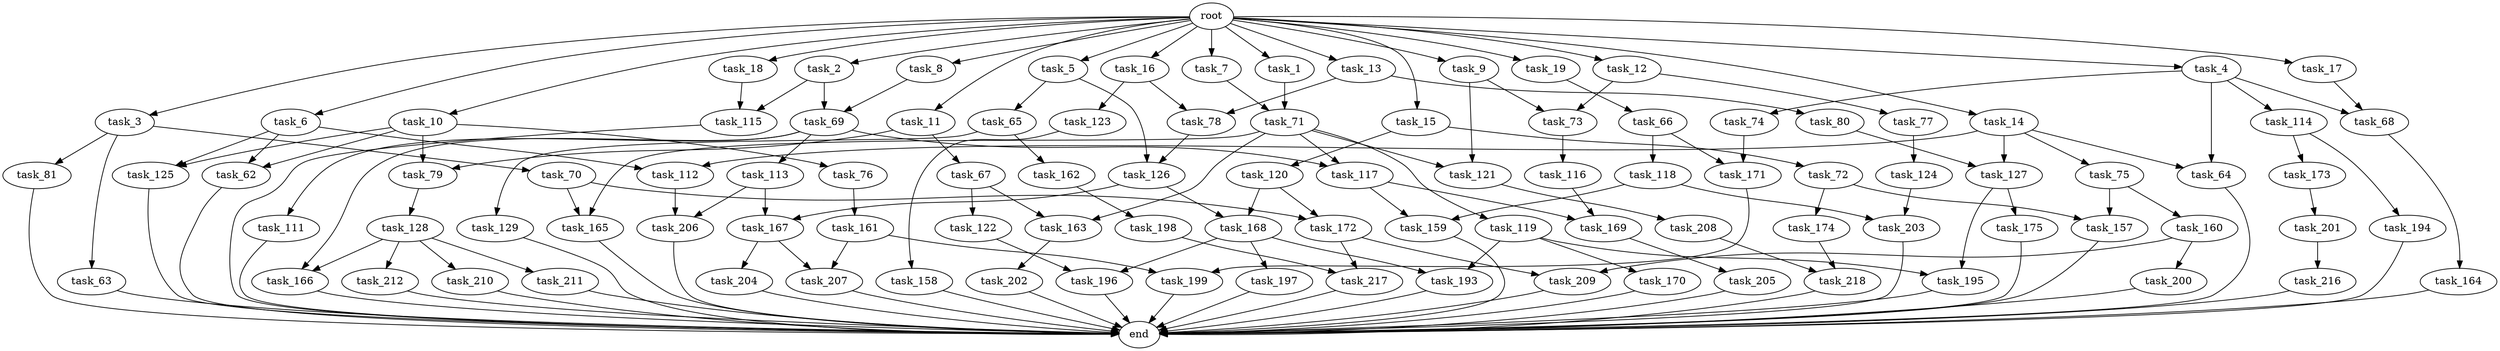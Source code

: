 digraph G {
  root [size="0.000000"];
  task_1 [size="102.400000"];
  task_2 [size="102.400000"];
  task_3 [size="102.400000"];
  task_4 [size="102.400000"];
  task_5 [size="102.400000"];
  task_6 [size="102.400000"];
  task_7 [size="102.400000"];
  task_8 [size="102.400000"];
  task_9 [size="102.400000"];
  task_10 [size="102.400000"];
  task_11 [size="102.400000"];
  task_12 [size="102.400000"];
  task_13 [size="102.400000"];
  task_14 [size="102.400000"];
  task_15 [size="102.400000"];
  task_16 [size="102.400000"];
  task_17 [size="102.400000"];
  task_18 [size="102.400000"];
  task_19 [size="102.400000"];
  task_62 [size="91053306675.200012"];
  task_63 [size="85899345920.000000"];
  task_64 [size="49821620633.600006"];
  task_65 [size="21474836480.000000"];
  task_66 [size="42090679500.800003"];
  task_67 [size="42090679500.800003"];
  task_68 [size="15461882265.600000"];
  task_69 [size="17179869184.000000"];
  task_70 [size="85899345920.000000"];
  task_71 [size="52398601011.200005"];
  task_72 [size="21474836480.000000"];
  task_73 [size="38654705664.000000"];
  task_74 [size="7730941132.800000"];
  task_75 [size="42090679500.800003"];
  task_76 [size="69578470195.199997"];
  task_77 [size="30923764531.200001"];
  task_78 [size="73014444032.000000"];
  task_79 [size="111669149696.000000"];
  task_80 [size="30923764531.200001"];
  task_81 [size="85899345920.000000"];
  task_111 [size="30923764531.200001"];
  task_112 [size="63565515980.800003"];
  task_113 [size="30923764531.200001"];
  task_114 [size="7730941132.800000"];
  task_115 [size="6871947673.600000"];
  task_116 [size="30923764531.200001"];
  task_117 [size="38654705664.000000"];
  task_118 [size="7730941132.800000"];
  task_119 [size="7730941132.800000"];
  task_120 [size="21474836480.000000"];
  task_121 [size="15461882265.600000"];
  task_122 [size="7730941132.800000"];
  task_123 [size="42090679500.800003"];
  task_124 [size="3435973836.800000"];
  task_125 [size="91053306675.200012"];
  task_126 [size="29205777612.800003"];
  task_127 [size="49821620633.600006"];
  task_128 [size="69578470195.199997"];
  task_129 [size="3435973836.800000"];
  task_157 [size="45526653337.600006"];
  task_158 [size="13743895347.200001"];
  task_159 [size="38654705664.000000"];
  task_160 [size="3435973836.800000"];
  task_161 [size="69578470195.199997"];
  task_162 [size="3435973836.800000"];
  task_163 [size="15461882265.600000"];
  task_164 [size="42090679500.800003"];
  task_165 [size="11166914969.600000"];
  task_166 [size="100502234726.400009"];
  task_167 [size="34359738368.000000"];
  task_168 [size="44667659878.400002"];
  task_169 [size="62706522521.600006"];
  task_170 [size="3435973836.800000"];
  task_171 [size="29205777612.800003"];
  task_172 [size="17179869184.000000"];
  task_173 [size="42090679500.800003"];
  task_174 [size="42090679500.800003"];
  task_175 [size="42090679500.800003"];
  task_193 [size="58411555225.600006"];
  task_194 [size="42090679500.800003"];
  task_195 [size="45526653337.600006"];
  task_196 [size="140874927308.800018"];
  task_197 [size="54975581388.800003"];
  task_198 [size="13743895347.200001"];
  task_199 [size="21474836480.000000"];
  task_200 [size="42090679500.800003"];
  task_201 [size="69578470195.199997"];
  task_202 [size="13743895347.200001"];
  task_203 [size="61847529062.400002"];
  task_204 [size="69578470195.199997"];
  task_205 [size="21474836480.000000"];
  task_206 [size="17179869184.000000"];
  task_207 [size="83322365542.400009"];
  task_208 [size="69578470195.199997"];
  task_209 [size="49821620633.600006"];
  task_210 [size="69578470195.199997"];
  task_211 [size="69578470195.199997"];
  task_212 [size="69578470195.199997"];
  task_216 [size="30923764531.200001"];
  task_217 [size="29205777612.800003"];
  task_218 [size="21474836480.000000"];
  end [size="0.000000"];

  root -> task_1 [size="1.000000"];
  root -> task_2 [size="1.000000"];
  root -> task_3 [size="1.000000"];
  root -> task_4 [size="1.000000"];
  root -> task_5 [size="1.000000"];
  root -> task_6 [size="1.000000"];
  root -> task_7 [size="1.000000"];
  root -> task_8 [size="1.000000"];
  root -> task_9 [size="1.000000"];
  root -> task_10 [size="1.000000"];
  root -> task_11 [size="1.000000"];
  root -> task_12 [size="1.000000"];
  root -> task_13 [size="1.000000"];
  root -> task_14 [size="1.000000"];
  root -> task_15 [size="1.000000"];
  root -> task_16 [size="1.000000"];
  root -> task_17 [size="1.000000"];
  root -> task_18 [size="1.000000"];
  root -> task_19 [size="1.000000"];
  task_1 -> task_71 [size="301989888.000000"];
  task_2 -> task_69 [size="33554432.000000"];
  task_2 -> task_115 [size="33554432.000000"];
  task_3 -> task_63 [size="838860800.000000"];
  task_3 -> task_70 [size="838860800.000000"];
  task_3 -> task_81 [size="838860800.000000"];
  task_4 -> task_64 [size="75497472.000000"];
  task_4 -> task_68 [size="75497472.000000"];
  task_4 -> task_74 [size="75497472.000000"];
  task_4 -> task_114 [size="75497472.000000"];
  task_5 -> task_65 [size="209715200.000000"];
  task_5 -> task_126 [size="209715200.000000"];
  task_6 -> task_62 [size="209715200.000000"];
  task_6 -> task_112 [size="209715200.000000"];
  task_6 -> task_125 [size="209715200.000000"];
  task_7 -> task_71 [size="209715200.000000"];
  task_8 -> task_69 [size="134217728.000000"];
  task_9 -> task_73 [size="75497472.000000"];
  task_9 -> task_121 [size="75497472.000000"];
  task_10 -> task_62 [size="679477248.000000"];
  task_10 -> task_76 [size="679477248.000000"];
  task_10 -> task_79 [size="679477248.000000"];
  task_10 -> task_125 [size="679477248.000000"];
  task_11 -> task_67 [size="411041792.000000"];
  task_11 -> task_79 [size="411041792.000000"];
  task_12 -> task_73 [size="301989888.000000"];
  task_12 -> task_77 [size="301989888.000000"];
  task_13 -> task_78 [size="301989888.000000"];
  task_13 -> task_80 [size="301989888.000000"];
  task_14 -> task_64 [size="411041792.000000"];
  task_14 -> task_75 [size="411041792.000000"];
  task_14 -> task_112 [size="411041792.000000"];
  task_14 -> task_127 [size="411041792.000000"];
  task_15 -> task_72 [size="209715200.000000"];
  task_15 -> task_120 [size="209715200.000000"];
  task_16 -> task_78 [size="411041792.000000"];
  task_16 -> task_123 [size="411041792.000000"];
  task_17 -> task_68 [size="75497472.000000"];
  task_18 -> task_115 [size="33554432.000000"];
  task_19 -> task_66 [size="411041792.000000"];
  task_62 -> end [size="1.000000"];
  task_63 -> end [size="1.000000"];
  task_64 -> end [size="1.000000"];
  task_65 -> task_129 [size="33554432.000000"];
  task_65 -> task_162 [size="33554432.000000"];
  task_66 -> task_118 [size="75497472.000000"];
  task_66 -> task_171 [size="75497472.000000"];
  task_67 -> task_122 [size="75497472.000000"];
  task_67 -> task_163 [size="75497472.000000"];
  task_68 -> task_164 [size="411041792.000000"];
  task_69 -> task_111 [size="301989888.000000"];
  task_69 -> task_113 [size="301989888.000000"];
  task_69 -> task_117 [size="301989888.000000"];
  task_69 -> task_166 [size="301989888.000000"];
  task_70 -> task_165 [size="33554432.000000"];
  task_70 -> task_172 [size="33554432.000000"];
  task_71 -> task_117 [size="75497472.000000"];
  task_71 -> task_119 [size="75497472.000000"];
  task_71 -> task_121 [size="75497472.000000"];
  task_71 -> task_163 [size="75497472.000000"];
  task_71 -> task_165 [size="75497472.000000"];
  task_72 -> task_157 [size="411041792.000000"];
  task_72 -> task_174 [size="411041792.000000"];
  task_73 -> task_116 [size="301989888.000000"];
  task_74 -> task_171 [size="209715200.000000"];
  task_75 -> task_157 [size="33554432.000000"];
  task_75 -> task_160 [size="33554432.000000"];
  task_76 -> task_161 [size="679477248.000000"];
  task_77 -> task_124 [size="33554432.000000"];
  task_78 -> task_126 [size="75497472.000000"];
  task_79 -> task_128 [size="679477248.000000"];
  task_80 -> task_127 [size="75497472.000000"];
  task_81 -> end [size="1.000000"];
  task_111 -> end [size="1.000000"];
  task_112 -> task_206 [size="134217728.000000"];
  task_113 -> task_167 [size="33554432.000000"];
  task_113 -> task_206 [size="33554432.000000"];
  task_114 -> task_173 [size="411041792.000000"];
  task_114 -> task_194 [size="411041792.000000"];
  task_115 -> end [size="1.000000"];
  task_116 -> task_169 [size="536870912.000000"];
  task_117 -> task_159 [size="75497472.000000"];
  task_117 -> task_169 [size="75497472.000000"];
  task_118 -> task_159 [size="301989888.000000"];
  task_118 -> task_203 [size="301989888.000000"];
  task_119 -> task_170 [size="33554432.000000"];
  task_119 -> task_193 [size="33554432.000000"];
  task_119 -> task_195 [size="33554432.000000"];
  task_120 -> task_168 [size="134217728.000000"];
  task_120 -> task_172 [size="134217728.000000"];
  task_121 -> task_208 [size="679477248.000000"];
  task_122 -> task_196 [size="838860800.000000"];
  task_123 -> task_158 [size="134217728.000000"];
  task_124 -> task_203 [size="301989888.000000"];
  task_125 -> end [size="1.000000"];
  task_126 -> task_167 [size="301989888.000000"];
  task_126 -> task_168 [size="301989888.000000"];
  task_127 -> task_175 [size="411041792.000000"];
  task_127 -> task_195 [size="411041792.000000"];
  task_128 -> task_166 [size="679477248.000000"];
  task_128 -> task_210 [size="679477248.000000"];
  task_128 -> task_211 [size="679477248.000000"];
  task_128 -> task_212 [size="679477248.000000"];
  task_129 -> end [size="1.000000"];
  task_157 -> end [size="1.000000"];
  task_158 -> end [size="1.000000"];
  task_159 -> end [size="1.000000"];
  task_160 -> task_200 [size="411041792.000000"];
  task_160 -> task_209 [size="411041792.000000"];
  task_161 -> task_199 [size="134217728.000000"];
  task_161 -> task_207 [size="134217728.000000"];
  task_162 -> task_198 [size="134217728.000000"];
  task_163 -> task_202 [size="134217728.000000"];
  task_164 -> end [size="1.000000"];
  task_165 -> end [size="1.000000"];
  task_166 -> end [size="1.000000"];
  task_167 -> task_204 [size="679477248.000000"];
  task_167 -> task_207 [size="679477248.000000"];
  task_168 -> task_193 [size="536870912.000000"];
  task_168 -> task_196 [size="536870912.000000"];
  task_168 -> task_197 [size="536870912.000000"];
  task_169 -> task_205 [size="209715200.000000"];
  task_170 -> end [size="1.000000"];
  task_171 -> task_199 [size="75497472.000000"];
  task_172 -> task_209 [size="75497472.000000"];
  task_172 -> task_217 [size="75497472.000000"];
  task_173 -> task_201 [size="679477248.000000"];
  task_174 -> task_218 [size="75497472.000000"];
  task_175 -> end [size="1.000000"];
  task_193 -> end [size="1.000000"];
  task_194 -> end [size="1.000000"];
  task_195 -> end [size="1.000000"];
  task_196 -> end [size="1.000000"];
  task_197 -> end [size="1.000000"];
  task_198 -> task_217 [size="209715200.000000"];
  task_199 -> end [size="1.000000"];
  task_200 -> end [size="1.000000"];
  task_201 -> task_216 [size="301989888.000000"];
  task_202 -> end [size="1.000000"];
  task_203 -> end [size="1.000000"];
  task_204 -> end [size="1.000000"];
  task_205 -> end [size="1.000000"];
  task_206 -> end [size="1.000000"];
  task_207 -> end [size="1.000000"];
  task_208 -> task_218 [size="134217728.000000"];
  task_209 -> end [size="1.000000"];
  task_210 -> end [size="1.000000"];
  task_211 -> end [size="1.000000"];
  task_212 -> end [size="1.000000"];
  task_216 -> end [size="1.000000"];
  task_217 -> end [size="1.000000"];
  task_218 -> end [size="1.000000"];
}
